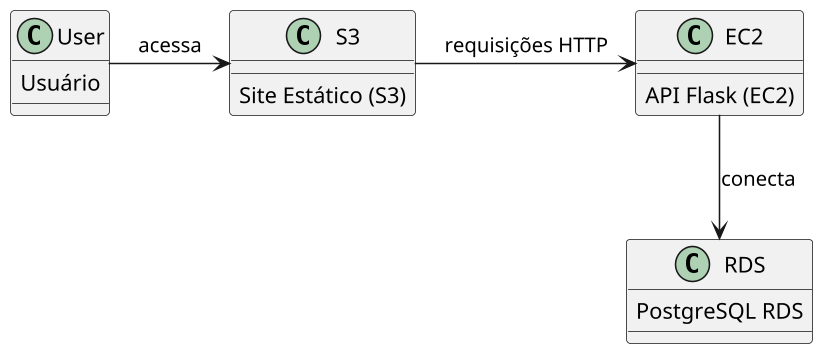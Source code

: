 @startuml
skinparam dpi 150
User -right-> S3 : acessa
S3 -right-> EC2 : requisições HTTP
EC2 -down-> RDS : conecta
User : Usuário
S3 : Site Estático (S3)
EC2 : API Flask (EC2)
RDS : PostgreSQL RDS
@enduml